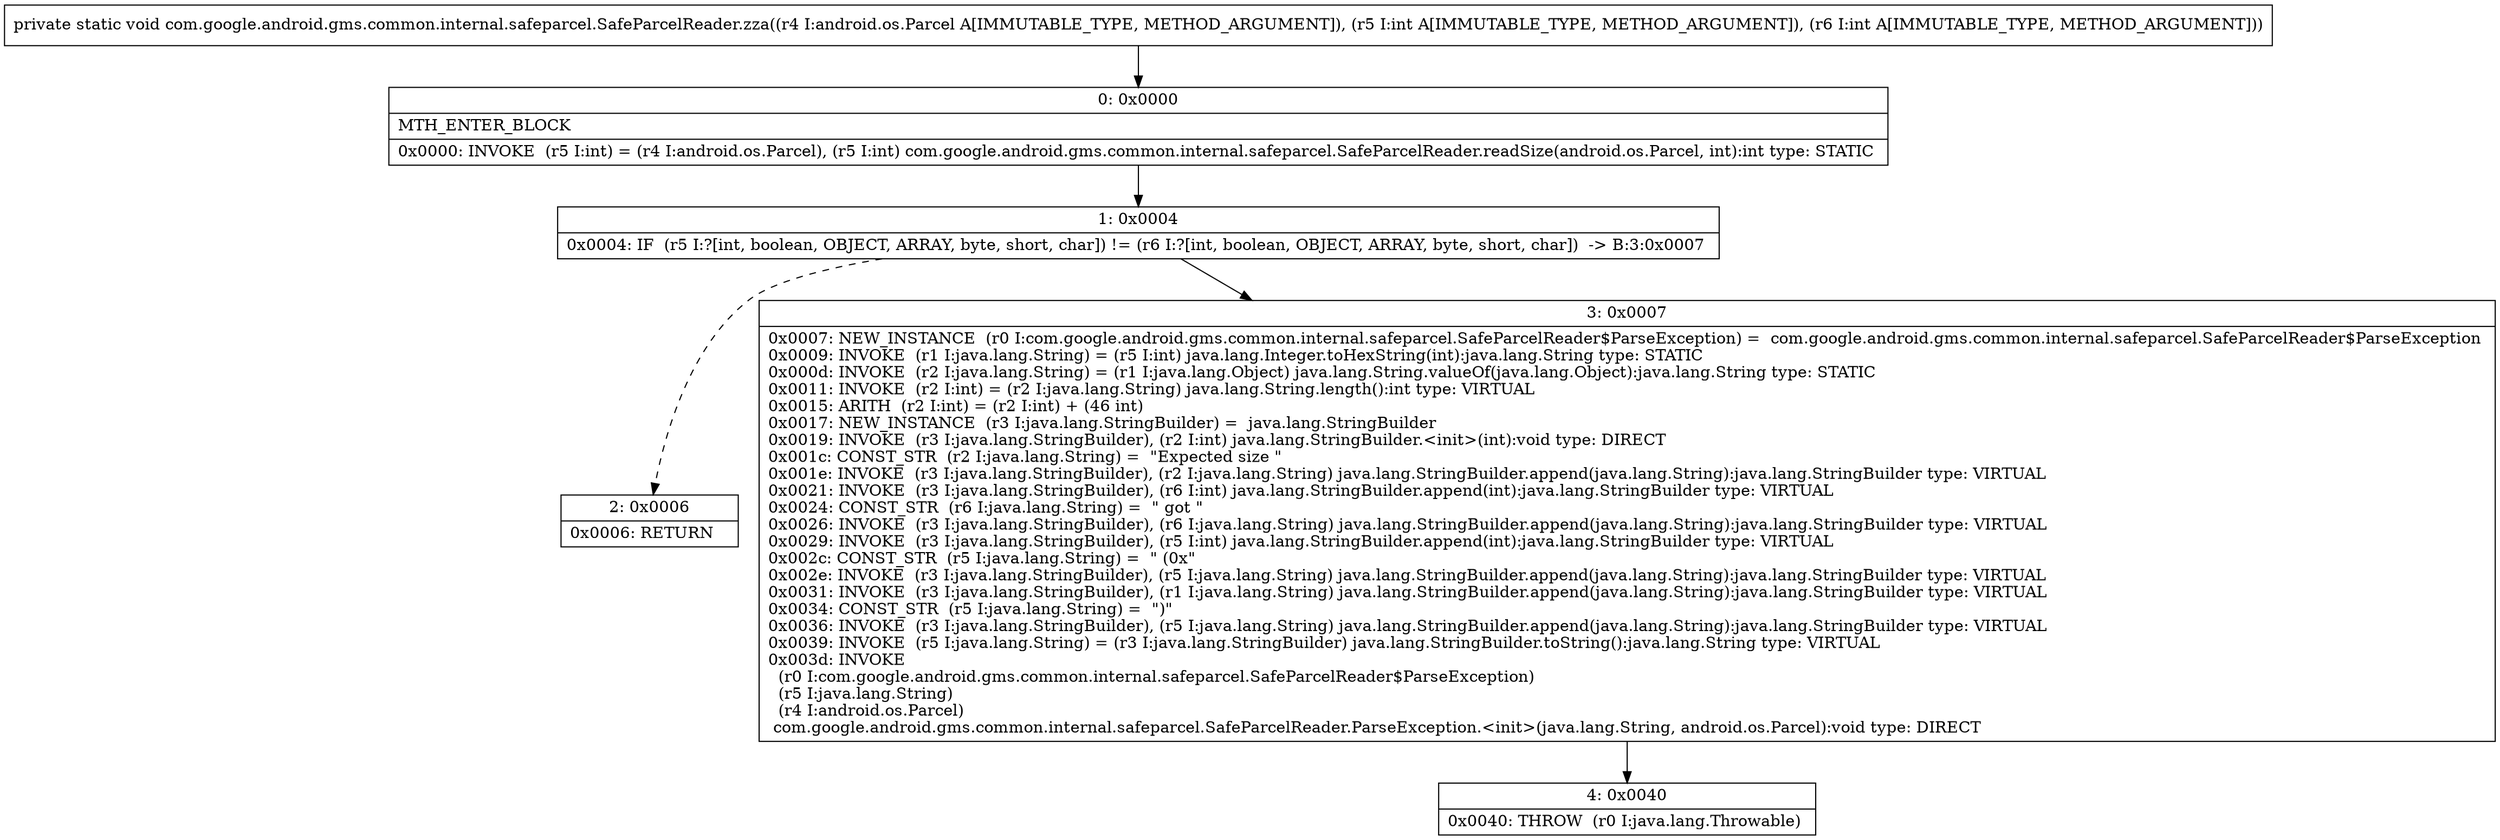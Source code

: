 digraph "CFG forcom.google.android.gms.common.internal.safeparcel.SafeParcelReader.zza(Landroid\/os\/Parcel;II)V" {
Node_0 [shape=record,label="{0\:\ 0x0000|MTH_ENTER_BLOCK\l|0x0000: INVOKE  (r5 I:int) = (r4 I:android.os.Parcel), (r5 I:int) com.google.android.gms.common.internal.safeparcel.SafeParcelReader.readSize(android.os.Parcel, int):int type: STATIC \l}"];
Node_1 [shape=record,label="{1\:\ 0x0004|0x0004: IF  (r5 I:?[int, boolean, OBJECT, ARRAY, byte, short, char]) != (r6 I:?[int, boolean, OBJECT, ARRAY, byte, short, char])  \-\> B:3:0x0007 \l}"];
Node_2 [shape=record,label="{2\:\ 0x0006|0x0006: RETURN   \l}"];
Node_3 [shape=record,label="{3\:\ 0x0007|0x0007: NEW_INSTANCE  (r0 I:com.google.android.gms.common.internal.safeparcel.SafeParcelReader$ParseException) =  com.google.android.gms.common.internal.safeparcel.SafeParcelReader$ParseException \l0x0009: INVOKE  (r1 I:java.lang.String) = (r5 I:int) java.lang.Integer.toHexString(int):java.lang.String type: STATIC \l0x000d: INVOKE  (r2 I:java.lang.String) = (r1 I:java.lang.Object) java.lang.String.valueOf(java.lang.Object):java.lang.String type: STATIC \l0x0011: INVOKE  (r2 I:int) = (r2 I:java.lang.String) java.lang.String.length():int type: VIRTUAL \l0x0015: ARITH  (r2 I:int) = (r2 I:int) + (46 int) \l0x0017: NEW_INSTANCE  (r3 I:java.lang.StringBuilder) =  java.lang.StringBuilder \l0x0019: INVOKE  (r3 I:java.lang.StringBuilder), (r2 I:int) java.lang.StringBuilder.\<init\>(int):void type: DIRECT \l0x001c: CONST_STR  (r2 I:java.lang.String) =  \"Expected size \" \l0x001e: INVOKE  (r3 I:java.lang.StringBuilder), (r2 I:java.lang.String) java.lang.StringBuilder.append(java.lang.String):java.lang.StringBuilder type: VIRTUAL \l0x0021: INVOKE  (r3 I:java.lang.StringBuilder), (r6 I:int) java.lang.StringBuilder.append(int):java.lang.StringBuilder type: VIRTUAL \l0x0024: CONST_STR  (r6 I:java.lang.String) =  \" got \" \l0x0026: INVOKE  (r3 I:java.lang.StringBuilder), (r6 I:java.lang.String) java.lang.StringBuilder.append(java.lang.String):java.lang.StringBuilder type: VIRTUAL \l0x0029: INVOKE  (r3 I:java.lang.StringBuilder), (r5 I:int) java.lang.StringBuilder.append(int):java.lang.StringBuilder type: VIRTUAL \l0x002c: CONST_STR  (r5 I:java.lang.String) =  \" (0x\" \l0x002e: INVOKE  (r3 I:java.lang.StringBuilder), (r5 I:java.lang.String) java.lang.StringBuilder.append(java.lang.String):java.lang.StringBuilder type: VIRTUAL \l0x0031: INVOKE  (r3 I:java.lang.StringBuilder), (r1 I:java.lang.String) java.lang.StringBuilder.append(java.lang.String):java.lang.StringBuilder type: VIRTUAL \l0x0034: CONST_STR  (r5 I:java.lang.String) =  \")\" \l0x0036: INVOKE  (r3 I:java.lang.StringBuilder), (r5 I:java.lang.String) java.lang.StringBuilder.append(java.lang.String):java.lang.StringBuilder type: VIRTUAL \l0x0039: INVOKE  (r5 I:java.lang.String) = (r3 I:java.lang.StringBuilder) java.lang.StringBuilder.toString():java.lang.String type: VIRTUAL \l0x003d: INVOKE  \l  (r0 I:com.google.android.gms.common.internal.safeparcel.SafeParcelReader$ParseException)\l  (r5 I:java.lang.String)\l  (r4 I:android.os.Parcel)\l com.google.android.gms.common.internal.safeparcel.SafeParcelReader.ParseException.\<init\>(java.lang.String, android.os.Parcel):void type: DIRECT \l}"];
Node_4 [shape=record,label="{4\:\ 0x0040|0x0040: THROW  (r0 I:java.lang.Throwable) \l}"];
MethodNode[shape=record,label="{private static void com.google.android.gms.common.internal.safeparcel.SafeParcelReader.zza((r4 I:android.os.Parcel A[IMMUTABLE_TYPE, METHOD_ARGUMENT]), (r5 I:int A[IMMUTABLE_TYPE, METHOD_ARGUMENT]), (r6 I:int A[IMMUTABLE_TYPE, METHOD_ARGUMENT])) }"];
MethodNode -> Node_0;
Node_0 -> Node_1;
Node_1 -> Node_2[style=dashed];
Node_1 -> Node_3;
Node_3 -> Node_4;
}

